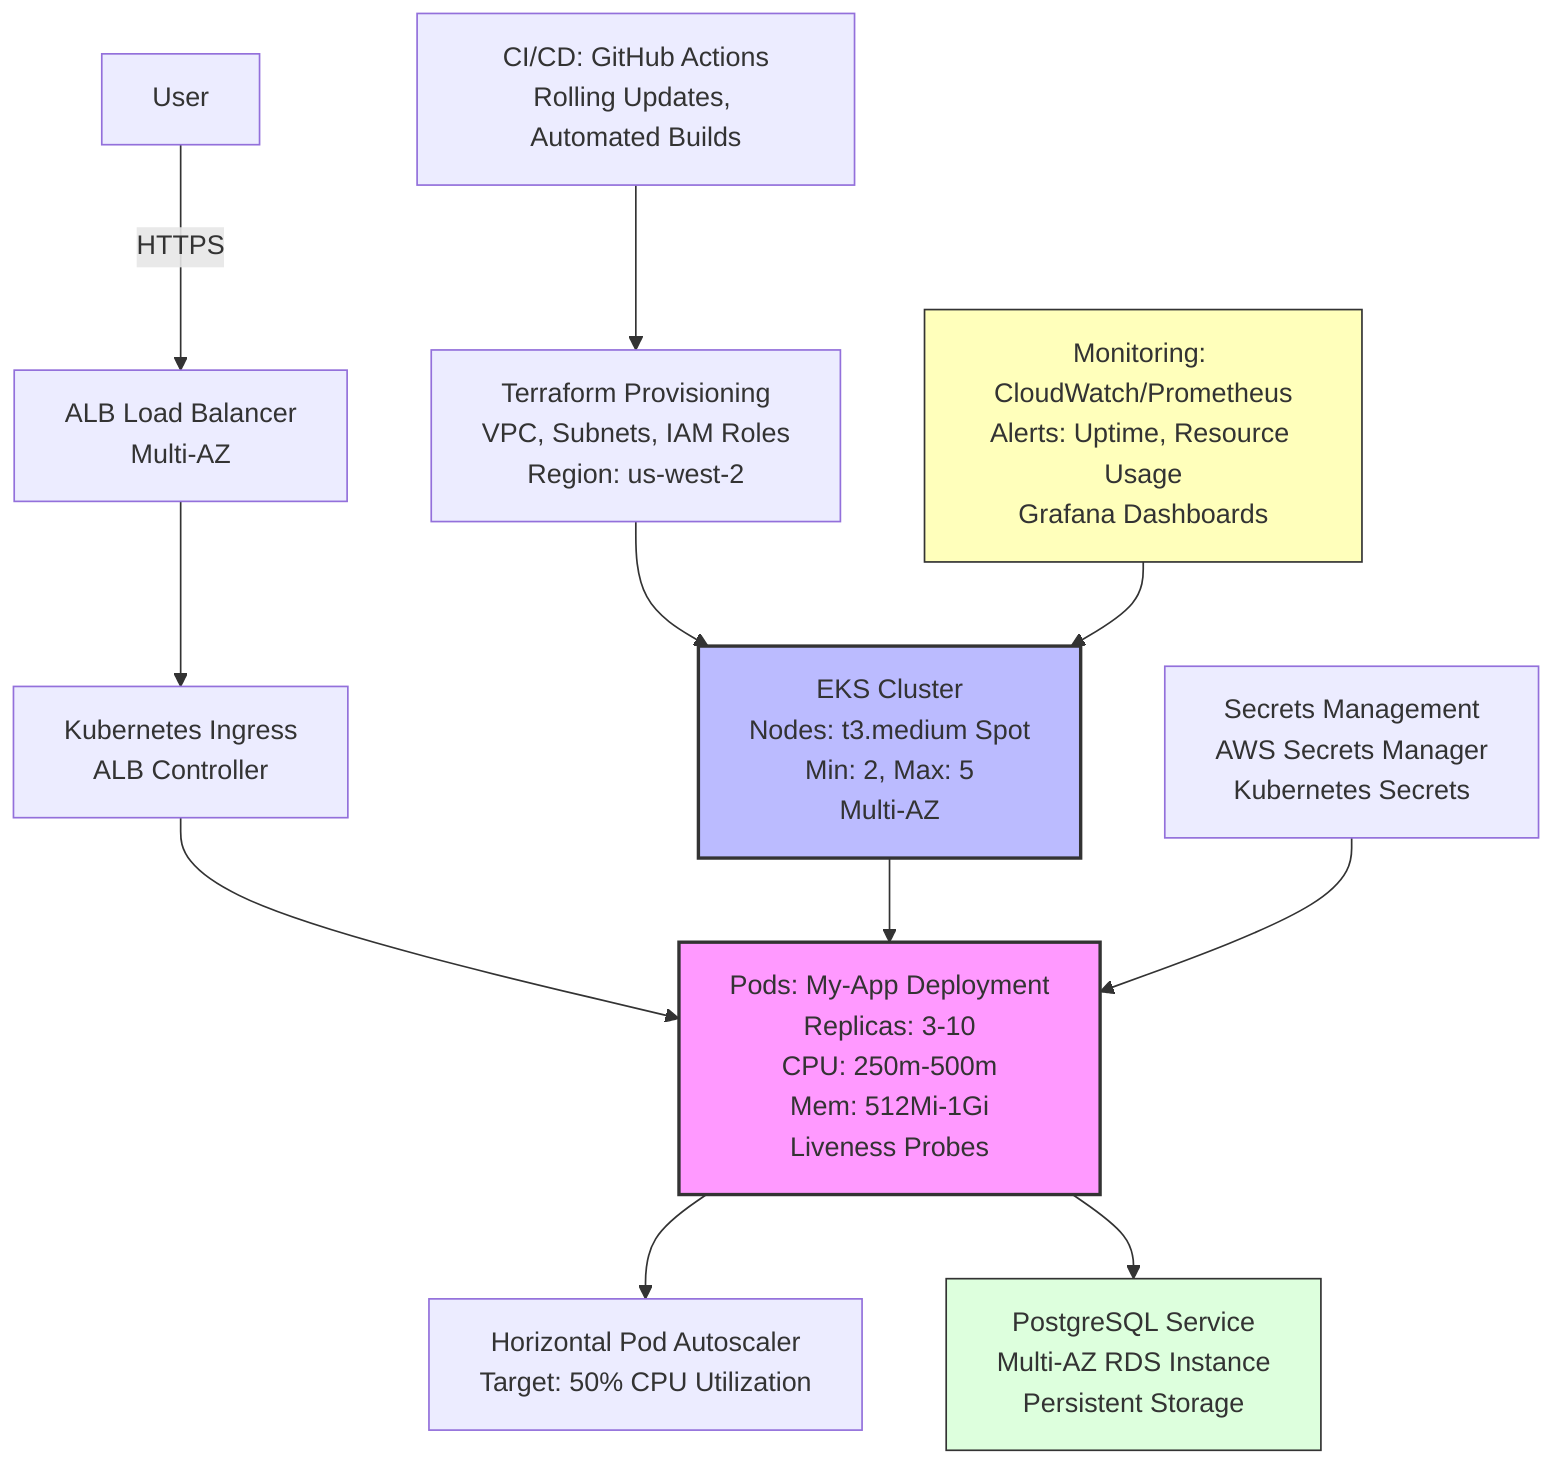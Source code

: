 graph TD
    A[User] -->|HTTPS| B[ALB Load Balancer<br>Multi-AZ]
    B --> C[Kubernetes Ingress<br>ALB Controller]
    C --> D[Pods: My-App Deployment<br>Replicas: 3-10<br>CPU: 250m-500m<br>Mem: 512Mi-1Gi<br>Liveness Probes]
    D --> E[Horizontal Pod Autoscaler<br>Target: 50% CPU Utilization]
    D --> F[PostgreSQL Service<br>Multi-AZ RDS Instance<br>Persistent Storage]
    G[EKS Cluster<br>Nodes: t3.medium Spot<br>Min: 2, Max: 5<br>Multi-AZ] --> D
    H[Terraform Provisioning<br>VPC, Subnets, IAM Roles<br>Region: us-west-2] --> G
    I[Monitoring: CloudWatch/Prometheus<br>Alerts: Uptime, Resource Usage<br>Grafana Dashboards] --> G
    J[CI/CD: GitHub Actions<br>Rolling Updates, Automated Builds] --> H
    K[Secrets Management<br>AWS Secrets Manager<br>Kubernetes Secrets] --> D
    style D fill:#f9f,stroke:#333,stroke-width:2px
    style G fill:#bbf,stroke:#333,stroke-width:2px
    style F fill:#dfd,stroke:#333
    style I fill:#ffb,stroke:#333